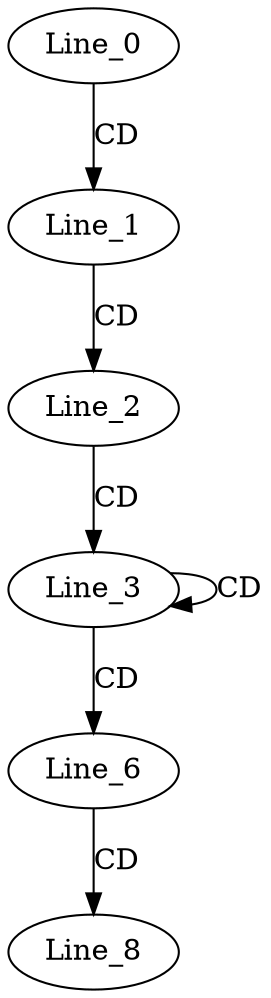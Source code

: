 digraph G {
  Line_0;
  Line_1;
  Line_2;
  Line_3;
  Line_6;
  Line_8;
  Line_0 -> Line_1 [ label="CD" ];
  Line_1 -> Line_2 [ label="CD" ];
  Line_2 -> Line_3 [ label="CD" ];
  Line_3 -> Line_3 [ label="CD" ];
  Line_3 -> Line_6 [ label="CD" ];
  Line_6 -> Line_8 [ label="CD" ];
}

